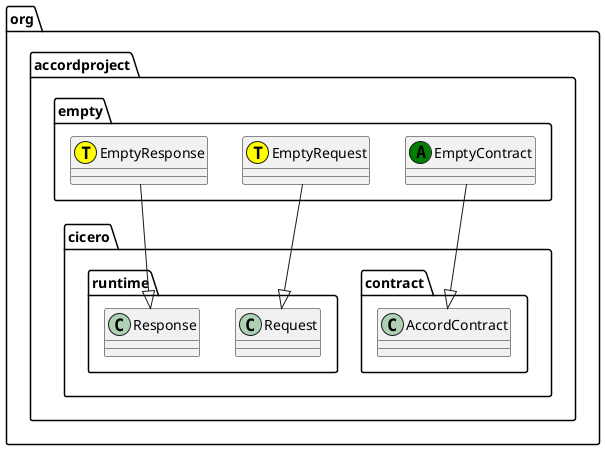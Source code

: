 @startuml
class org.accordproject.empty.EmptyContract << (A,green) >> {
}
org.accordproject.empty.EmptyContract --|> org.accordproject.cicero.contract.AccordContract
class org.accordproject.empty.EmptyRequest << (T,yellow) >> {
}
org.accordproject.empty.EmptyRequest --|> org.accordproject.cicero.runtime.Request
class org.accordproject.empty.EmptyResponse << (T,yellow) >> {
}
org.accordproject.empty.EmptyResponse --|> org.accordproject.cicero.runtime.Response
@enduml
